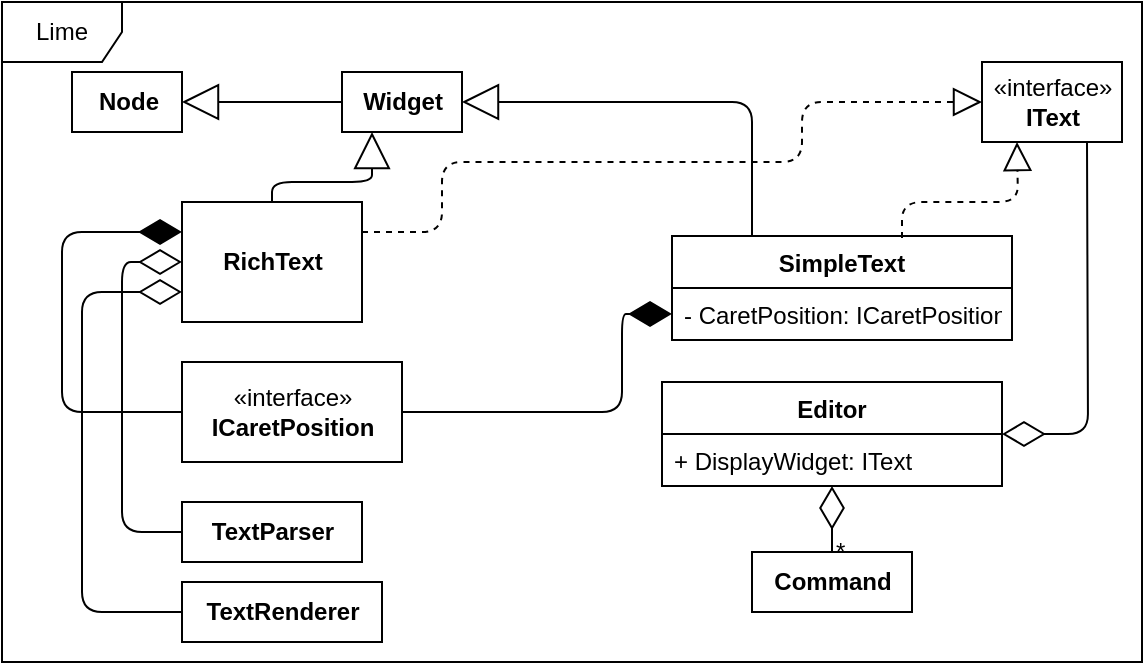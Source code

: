 <mxfile version="10.8.7" type="device"><diagram id="3Jsgp2l0unHN53QGRdb_" name="Page-1"><mxGraphModel dx="1394" dy="757" grid="1" gridSize="10" guides="1" tooltips="1" connect="1" arrows="1" fold="1" page="1" pageScale="1" pageWidth="827" pageHeight="1169" math="0" shadow="0"><root><mxCell id="0"/><mxCell id="1" parent="0"/><mxCell id="xiVNPb49Nd61gnLUIqWw-1" value="Lime" style="shape=umlFrame;whiteSpace=wrap;html=1;" parent="1" vertex="1"><mxGeometry x="20" y="50" width="570" height="330" as="geometry"/></mxCell><mxCell id="xiVNPb49Nd61gnLUIqWw-2" value="«interface»&lt;br&gt;&lt;b&gt;IText&lt;/b&gt;" style="html=1;" parent="1" vertex="1"><mxGeometry x="510" y="80" width="70" height="40" as="geometry"/></mxCell><mxCell id="xiVNPb49Nd61gnLUIqWw-22" value="&lt;div&gt;&lt;br&gt;&lt;/div&gt;&lt;div&gt;&lt;br&gt;&lt;/div&gt;" style="endArrow=block;endSize=16;endFill=0;html=1;exitX=0.5;exitY=0;exitDx=0;exitDy=0;entryX=0.25;entryY=1;entryDx=0;entryDy=0;" parent="1" source="DbvDyTY_jg1mN5OvF3oD-14" target="DbvDyTY_jg1mN5OvF3oD-2" edge="1"><mxGeometry width="160" relative="1" as="geometry"><mxPoint x="210" y="167" as="sourcePoint"/><mxPoint x="210" y="117" as="targetPoint"/><Array as="points"><mxPoint x="155" y="140"/><mxPoint x="205" y="140"/></Array></mxGeometry></mxCell><mxCell id="xiVNPb49Nd61gnLUIqWw-24" value="&lt;div&gt;&lt;br&gt;&lt;/div&gt;&lt;div&gt;&lt;br&gt;&lt;/div&gt;" style="endArrow=block;endSize=16;endFill=0;html=1;entryX=1;entryY=0.5;entryDx=0;entryDy=0;exitX=0;exitY=0.5;exitDx=0;exitDy=0;" parent="1" edge="1"><mxGeometry width="160" relative="1" as="geometry"><mxPoint x="190" y="100" as="sourcePoint"/><mxPoint x="110" y="100" as="targetPoint"/></mxGeometry></mxCell><mxCell id="xiVNPb49Nd61gnLUIqWw-25" value="&lt;div&gt;&lt;br&gt;&lt;/div&gt;&lt;div&gt;&lt;br&gt;&lt;/div&gt;" style="endArrow=block;endSize=16;endFill=0;html=1;entryX=1;entryY=0.5;entryDx=0;entryDy=0;exitX=0.25;exitY=0;exitDx=0;exitDy=0;" parent="1" target="DbvDyTY_jg1mN5OvF3oD-2" edge="1"><mxGeometry width="160" relative="1" as="geometry"><mxPoint x="395" y="167" as="sourcePoint"/><mxPoint x="270" y="100" as="targetPoint"/><Array as="points"><mxPoint x="395" y="100"/></Array></mxGeometry></mxCell><mxCell id="xiVNPb49Nd61gnLUIqWw-26" value="" style="endArrow=block;dashed=1;endFill=0;endSize=12;html=1;entryX=0;entryY=0.5;entryDx=0;entryDy=0;exitX=1;exitY=0.25;exitDx=0;exitDy=0;" parent="1" source="DbvDyTY_jg1mN5OvF3oD-14" target="xiVNPb49Nd61gnLUIqWw-2" edge="1"><mxGeometry width="160" relative="1" as="geometry"><mxPoint x="250" y="130" as="sourcePoint"/><mxPoint x="180" y="740" as="targetPoint"/><Array as="points"><mxPoint x="240" y="165"/><mxPoint x="240" y="130"/><mxPoint x="420" y="130"/><mxPoint x="420" y="100"/></Array></mxGeometry></mxCell><mxCell id="xiVNPb49Nd61gnLUIqWw-27" value="" style="endArrow=block;dashed=1;endFill=0;endSize=12;html=1;entryX=0.25;entryY=1;entryDx=0;entryDy=0;" parent="1" target="xiVNPb49Nd61gnLUIqWw-2" edge="1"><mxGeometry width="160" relative="1" as="geometry"><mxPoint x="470" y="168" as="sourcePoint"/><mxPoint x="180" y="740" as="targetPoint"/><Array as="points"><mxPoint x="470" y="150"/><mxPoint x="528" y="150"/></Array></mxGeometry></mxCell><mxCell id="xiVNPb49Nd61gnLUIqWw-28" value="«interface»&lt;br&gt;&lt;div&gt;&lt;b&gt;ICaretPosition&lt;/b&gt;&lt;/div&gt;" style="html=1;" parent="1" vertex="1"><mxGeometry x="110" y="230" width="110" height="50" as="geometry"/></mxCell><mxCell id="xiVNPb49Nd61gnLUIqWw-30" value="" style="endArrow=diamondThin;endFill=1;endSize=19;html=1;entryX=0;entryY=0.25;entryDx=0;entryDy=0;exitX=0;exitY=0.5;exitDx=0;exitDy=0;" parent="1" source="xiVNPb49Nd61gnLUIqWw-28" target="DbvDyTY_jg1mN5OvF3oD-14" edge="1"><mxGeometry width="160" relative="1" as="geometry"><mxPoint x="20" y="740" as="sourcePoint"/><mxPoint x="109" y="210" as="targetPoint"/><Array as="points"><mxPoint x="50" y="255"/><mxPoint x="50" y="165"/></Array></mxGeometry></mxCell><mxCell id="xiVNPb49Nd61gnLUIqWw-31" value="" style="endArrow=diamondThin;endFill=1;endSize=19;html=1;entryX=0;entryY=0.5;entryDx=0;entryDy=0;exitX=1;exitY=0.5;exitDx=0;exitDy=0;" parent="1" source="xiVNPb49Nd61gnLUIqWw-28" target="DbvDyTY_jg1mN5OvF3oD-6" edge="1"><mxGeometry width="160" relative="1" as="geometry"><mxPoint x="20" y="740" as="sourcePoint"/><mxPoint x="350" y="206" as="targetPoint"/><Array as="points"><mxPoint x="330" y="255"/><mxPoint x="330" y="206"/></Array></mxGeometry></mxCell><mxCell id="xiVNPb49Nd61gnLUIqWw-37" value="" style="endArrow=diamondThin;endFill=0;endSize=19;html=1;exitX=0;exitY=0.5;exitDx=0;exitDy=0;entryX=0;entryY=0.5;entryDx=0;entryDy=0;" parent="1" source="DbvDyTY_jg1mN5OvF3oD-12" target="DbvDyTY_jg1mN5OvF3oD-14" edge="1"><mxGeometry width="160" relative="1" as="geometry"><mxPoint x="110" y="360" as="sourcePoint"/><mxPoint x="109" y="234" as="targetPoint"/><Array as="points"><mxPoint x="80" y="315"/><mxPoint x="80" y="180"/></Array></mxGeometry></mxCell><mxCell id="xiVNPb49Nd61gnLUIqWw-42" value="" style="endArrow=diamondThin;endFill=0;endSize=19;html=1;entryX=0;entryY=0.75;entryDx=0;entryDy=0;exitX=0;exitY=0.5;exitDx=0;exitDy=0;" parent="1" source="DbvDyTY_jg1mN5OvF3oD-13" target="DbvDyTY_jg1mN5OvF3oD-14" edge="1"><mxGeometry width="160" relative="1" as="geometry"><mxPoint x="110" y="413" as="sourcePoint"/><mxPoint x="110" y="252" as="targetPoint"/><Array as="points"><mxPoint x="60" y="355"/><mxPoint x="60" y="195"/></Array></mxGeometry></mxCell><mxCell id="xiVNPb49Nd61gnLUIqWw-49" value="" style="endArrow=diamondThin;endFill=0;endSize=19;html=1;exitX=0.75;exitY=1;exitDx=0;exitDy=0;entryX=1;entryY=0.5;entryDx=0;entryDy=0;" parent="1" source="xiVNPb49Nd61gnLUIqWw-2" target="DbvDyTY_jg1mN5OvF3oD-10" edge="1"><mxGeometry width="160" relative="1" as="geometry"><mxPoint x="20" y="460" as="sourcePoint"/><mxPoint x="520" y="344" as="targetPoint"/><Array as="points"><mxPoint x="563" y="266"/></Array></mxGeometry></mxCell><mxCell id="DbvDyTY_jg1mN5OvF3oD-1" value="&lt;b&gt;Node&lt;/b&gt;" style="html=1;" parent="1" vertex="1"><mxGeometry x="55" y="85" width="55" height="30" as="geometry"/></mxCell><mxCell id="DbvDyTY_jg1mN5OvF3oD-2" value="&lt;b&gt;Widget&lt;/b&gt;" style="html=1;" parent="1" vertex="1"><mxGeometry x="190" y="85" width="60" height="30" as="geometry"/></mxCell><mxCell id="DbvDyTY_jg1mN5OvF3oD-5" value="SimpleText" style="swimlane;fontStyle=1;childLayout=stackLayout;horizontal=1;startSize=26;fillColor=none;horizontalStack=0;resizeParent=1;resizeParentMax=0;resizeLast=0;collapsible=1;marginBottom=0;" parent="1" vertex="1"><mxGeometry x="355" y="167" width="170" height="52" as="geometry"/></mxCell><mxCell id="DbvDyTY_jg1mN5OvF3oD-6" value="- CaretPosition: ICaretPosition" style="text;strokeColor=none;fillColor=none;align=left;verticalAlign=top;spacingLeft=4;spacingRight=4;overflow=hidden;rotatable=0;points=[[0,0.5],[1,0.5]];portConstraint=eastwest;" parent="DbvDyTY_jg1mN5OvF3oD-5" vertex="1"><mxGeometry y="26" width="170" height="26" as="geometry"/></mxCell><mxCell id="DbvDyTY_jg1mN5OvF3oD-10" value="Editor" style="swimlane;fontStyle=1;childLayout=stackLayout;horizontal=1;startSize=26;fillColor=none;horizontalStack=0;resizeParent=1;resizeParentMax=0;resizeLast=0;collapsible=1;marginBottom=0;" parent="1" vertex="1"><mxGeometry x="350" y="240" width="170" height="52" as="geometry"/></mxCell><mxCell id="DbvDyTY_jg1mN5OvF3oD-11" value="+ DisplayWidget: IText" style="text;strokeColor=none;fillColor=none;align=left;verticalAlign=top;spacingLeft=4;spacingRight=4;overflow=hidden;rotatable=0;points=[[0,0.5],[1,0.5]];portConstraint=eastwest;" parent="DbvDyTY_jg1mN5OvF3oD-10" vertex="1"><mxGeometry y="26" width="170" height="26" as="geometry"/></mxCell><mxCell id="DbvDyTY_jg1mN5OvF3oD-12" value="&lt;b&gt;TextParser&lt;/b&gt;" style="html=1;" parent="1" vertex="1"><mxGeometry x="110" y="300" width="90" height="30" as="geometry"/></mxCell><mxCell id="DbvDyTY_jg1mN5OvF3oD-13" value="&lt;b&gt;TextRenderer&lt;/b&gt;" style="html=1;" parent="1" vertex="1"><mxGeometry x="110" y="340" width="100" height="30" as="geometry"/></mxCell><mxCell id="DbvDyTY_jg1mN5OvF3oD-14" value="&lt;b&gt;RichText&lt;/b&gt;" style="html=1;" parent="1" vertex="1"><mxGeometry x="110" y="150" width="90" height="60" as="geometry"/></mxCell><mxCell id="HysQ1CePbj608a5Q1erD-1" value="&lt;b&gt;Command&lt;/b&gt;" style="html=1;" vertex="1" parent="1"><mxGeometry x="395" y="325" width="80" height="30" as="geometry"/></mxCell><mxCell id="HysQ1CePbj608a5Q1erD-2" value="" style="endArrow=diamondThin;endFill=0;endSize=19;html=1;entryX=0.5;entryY=1;entryDx=0;entryDy=0;exitX=0.5;exitY=0;exitDx=0;exitDy=0;" edge="1" parent="1" source="HysQ1CePbj608a5Q1erD-1" target="DbvDyTY_jg1mN5OvF3oD-10"><mxGeometry width="160" relative="1" as="geometry"><mxPoint x="20" y="400" as="sourcePoint"/><mxPoint x="180" y="400" as="targetPoint"/></mxGeometry></mxCell><mxCell id="HysQ1CePbj608a5Q1erD-3" value="*" style="text;html=1;resizable=0;points=[];autosize=1;align=left;verticalAlign=top;spacingTop=-4;" vertex="1" parent="1"><mxGeometry x="435" y="315" width="20" height="20" as="geometry"/></mxCell></root></mxGraphModel></diagram></mxfile>